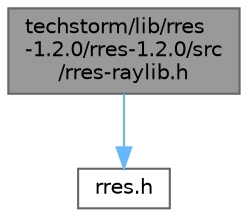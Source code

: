 digraph "techstorm/lib/rres-1.2.0/rres-1.2.0/src/rres-raylib.h"
{
 // LATEX_PDF_SIZE
  bgcolor="transparent";
  edge [fontname=Helvetica,fontsize=10,labelfontname=Helvetica,labelfontsize=10];
  node [fontname=Helvetica,fontsize=10,shape=box,height=0.2,width=0.4];
  Node1 [id="Node000001",label="techstorm/lib/rres\l-1.2.0/rres-1.2.0/src\l/rres-raylib.h",height=0.2,width=0.4,color="gray40", fillcolor="grey60", style="filled", fontcolor="black",tooltip=" "];
  Node1 -> Node2 [id="edge1_Node000001_Node000002",color="steelblue1",style="solid",tooltip=" "];
  Node2 [id="Node000002",label="rres.h",height=0.2,width=0.4,color="grey40", fillcolor="white", style="filled",URL="$rres_8h.html",tooltip=" "];
}
